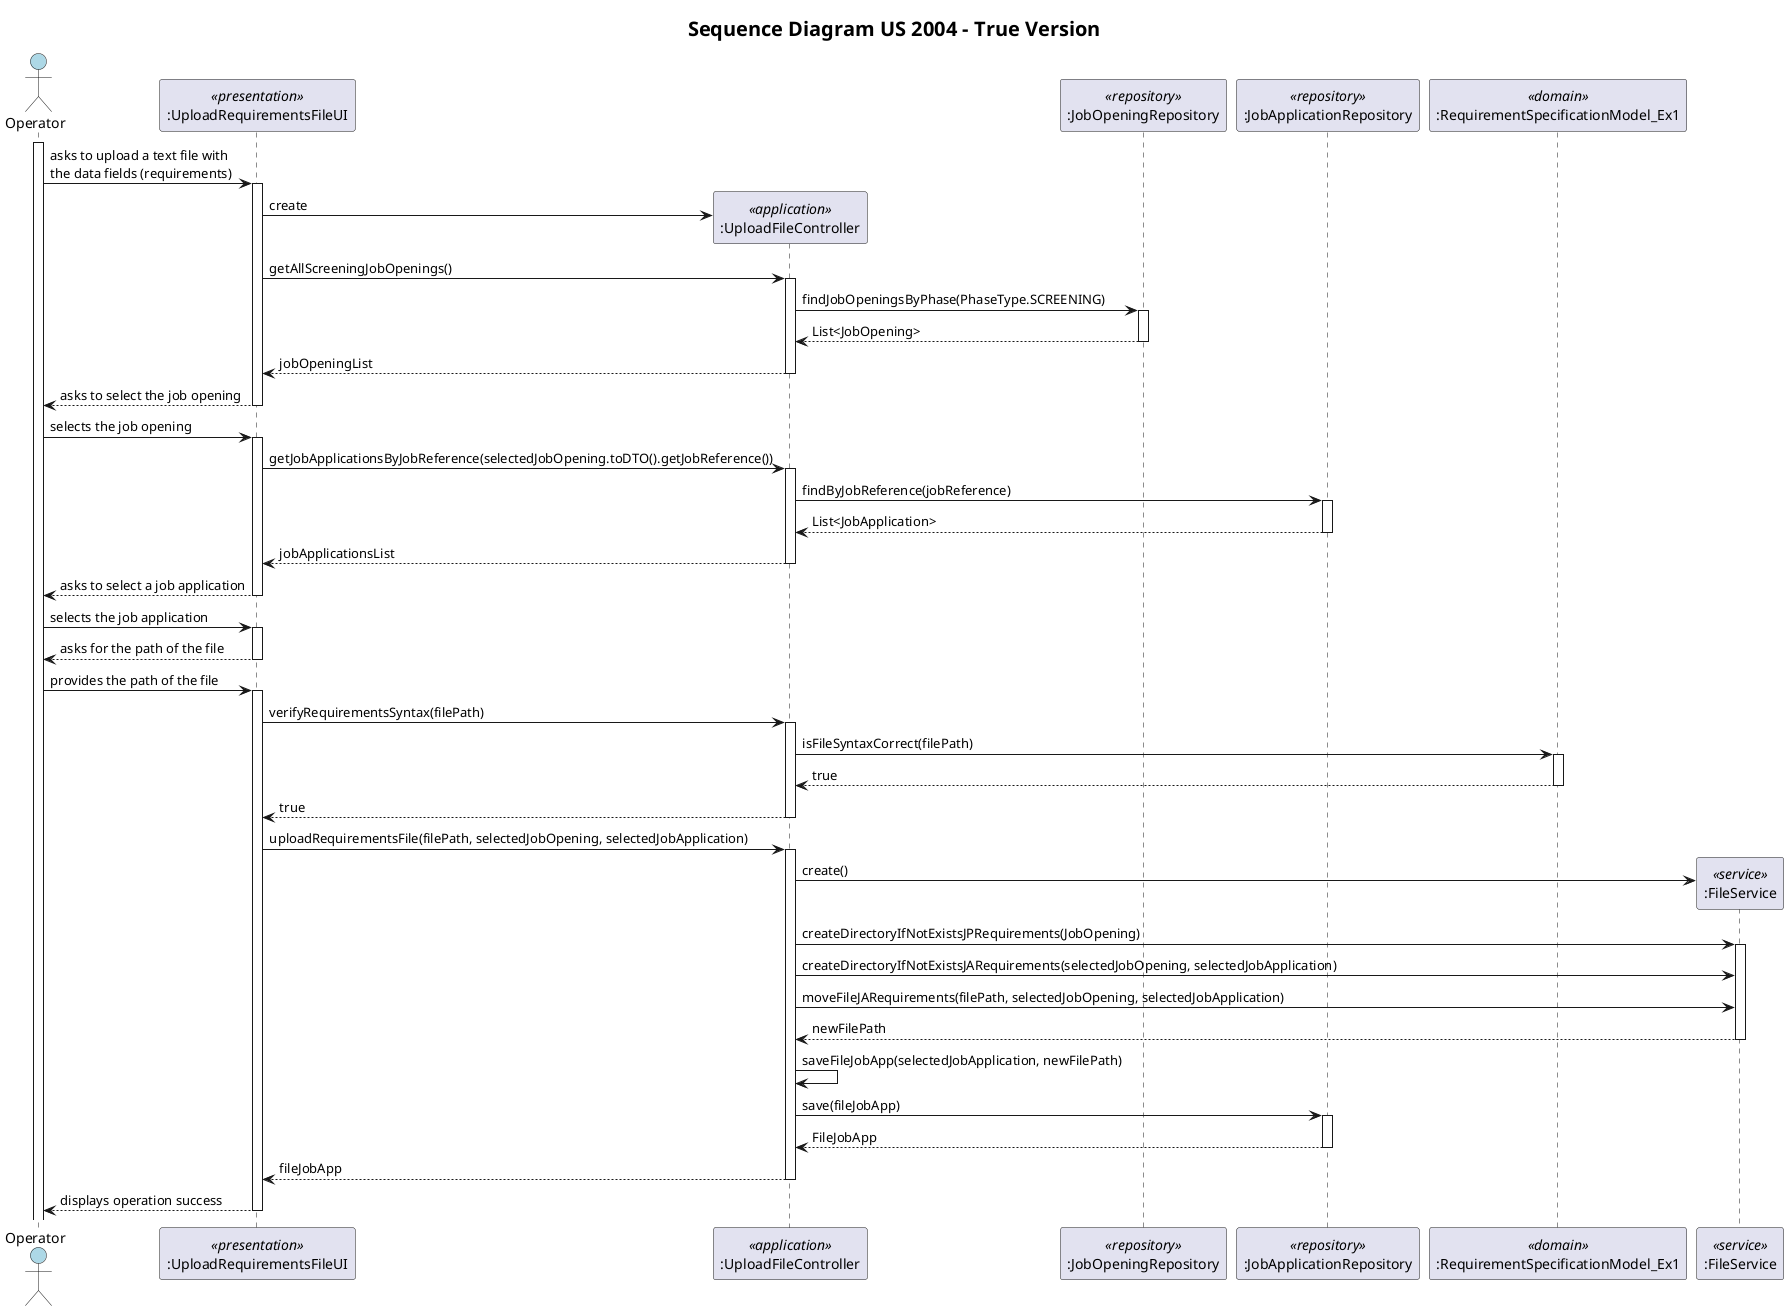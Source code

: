 @startuml
title <size:20>Sequence Diagram US 2004 - True Version</size>

'http://plantuml.com/skinparam.html
skinparam monochrome false
skinparam packageStyle rect
skinparam defaultFontName FG Virgil
skinparam shadowing false

actor Operator as Actor #lightblue
participant ":UploadRequirementsFileUI" as UI <<presentation>>
participant ":UploadFileController" as controller <<application>>
participant ":JobOpeningRepository" as openingrepo <<repository>>
participant ":JobApplicationRepository" as applicationrepo <<repository>>
participant ":RequirementSpecificationModel_Ex1" as requeriment <<domain>>
participant ":FileService" as file <<service>>


activate Actor
Actor -> UI : asks to upload a text file with \nthe data fields (requirements)
activate UI
UI -> controller**: create
UI -> controller: getAllScreeningJobOpenings()
activate controller
controller -> openingrepo: findJobOpeningsByPhase(PhaseType.SCREENING)
activate openingrepo
openingrepo --> controller: List<JobOpening>
deactivate openingrepo
controller --> UI: jobOpeningList
deactivate controller
UI --> Actor: asks to select the job opening
deactivate UI
Actor -> UI: selects the job opening
activate UI
UI -> controller: getJobApplicationsByJobReference(selectedJobOpening.toDTO().getJobReference())
activate controller
controller -> applicationrepo: findByJobReference(jobReference)
activate applicationrepo
applicationrepo --> controller: List<JobApplication>
deactivate applicationrepo
controller --> UI: jobApplicationsList
deactivate controller
UI --> Actor: asks to select a job application
deactivate UI
Actor -> UI: selects the job application
activate UI
UI --> Actor: asks for the path of the file
deactivate UI
Actor -> UI: provides the path of the file
activate UI
UI -> controller: verifyRequirementsSyntax(filePath)
activate controller
controller ->requeriment: isFileSyntaxCorrect(filePath)
activate requeriment
requeriment --> controller: true
deactivate requeriment
controller --> UI: true
deactivate controller
UI -> controller: uploadRequirementsFile(filePath, selectedJobOpening, selectedJobApplication)
activate controller
controller -> file**: create()
controller -> file: createDirectoryIfNotExistsJPRequirements(JobOpening)
activate file
controller -> file: createDirectoryIfNotExistsJARequirements(selectedJobOpening, selectedJobApplication)
controller -> file: moveFileJARequirements(filePath, selectedJobOpening, selectedJobApplication)
file --> controller: newFilePath
deactivate file
controller -> controller: saveFileJobApp(selectedJobApplication, newFilePath)
controller -> applicationrepo: save(fileJobApp)
activate applicationrepo
applicationrepo --> controller: FileJobApp
deactivate applicationrepo
controller --> UI: fileJobApp
deactivate controller
UI --> Actor: displays operation success
deactivate UI

@enduml
